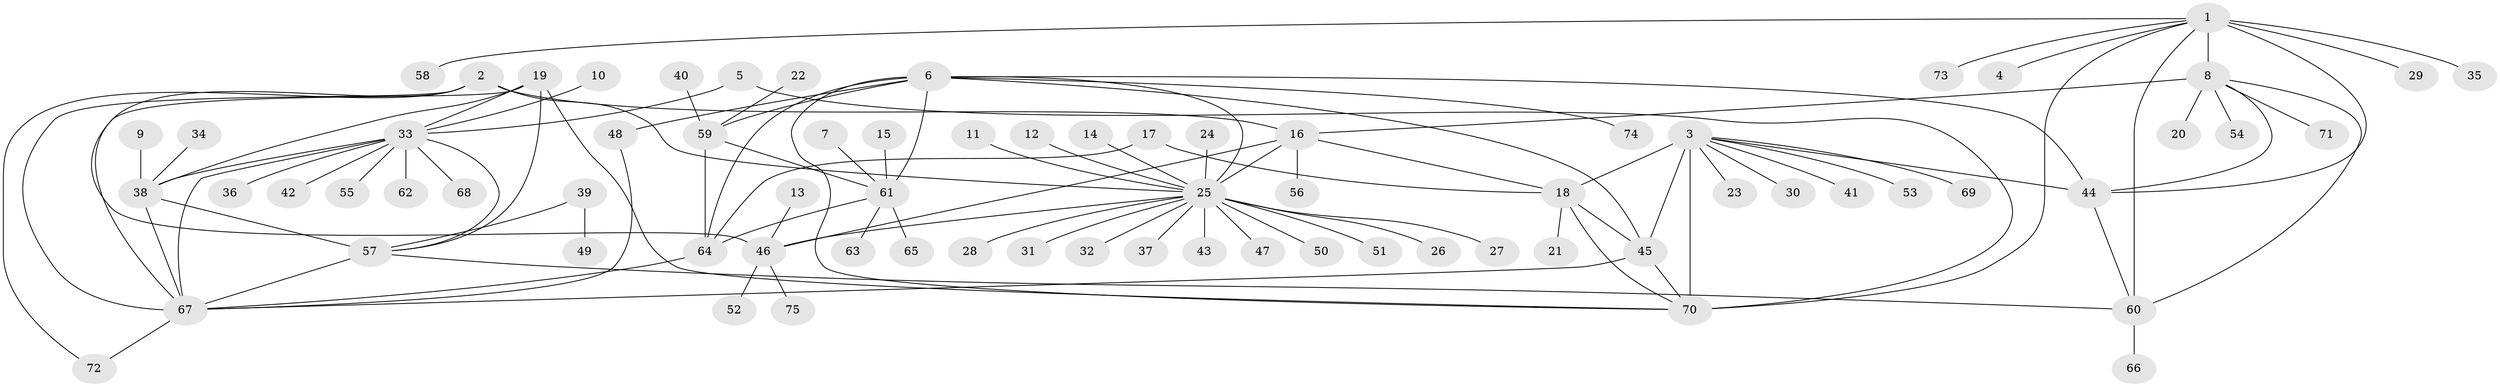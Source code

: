 // original degree distribution, {9: 0.0547945205479452, 8: 0.06164383561643835, 7: 0.0273972602739726, 10: 0.04794520547945205, 15: 0.0136986301369863, 12: 0.0136986301369863, 6: 0.00684931506849315, 11: 0.0136986301369863, 3: 0.03424657534246575, 1: 0.5684931506849316, 2: 0.1506849315068493, 4: 0.00684931506849315}
// Generated by graph-tools (version 1.1) at 2025/02/03/09/25 03:02:35]
// undirected, 75 vertices, 105 edges
graph export_dot {
graph [start="1"]
  node [color=gray90,style=filled];
  1;
  2;
  3;
  4;
  5;
  6;
  7;
  8;
  9;
  10;
  11;
  12;
  13;
  14;
  15;
  16;
  17;
  18;
  19;
  20;
  21;
  22;
  23;
  24;
  25;
  26;
  27;
  28;
  29;
  30;
  31;
  32;
  33;
  34;
  35;
  36;
  37;
  38;
  39;
  40;
  41;
  42;
  43;
  44;
  45;
  46;
  47;
  48;
  49;
  50;
  51;
  52;
  53;
  54;
  55;
  56;
  57;
  58;
  59;
  60;
  61;
  62;
  63;
  64;
  65;
  66;
  67;
  68;
  69;
  70;
  71;
  72;
  73;
  74;
  75;
  1 -- 4 [weight=1.0];
  1 -- 8 [weight=4.0];
  1 -- 29 [weight=1.0];
  1 -- 35 [weight=1.0];
  1 -- 44 [weight=4.0];
  1 -- 58 [weight=1.0];
  1 -- 60 [weight=4.0];
  1 -- 70 [weight=1.0];
  1 -- 73 [weight=1.0];
  2 -- 16 [weight=2.0];
  2 -- 25 [weight=3.0];
  2 -- 46 [weight=1.0];
  2 -- 67 [weight=1.0];
  2 -- 72 [weight=1.0];
  3 -- 18 [weight=4.0];
  3 -- 23 [weight=1.0];
  3 -- 30 [weight=1.0];
  3 -- 41 [weight=1.0];
  3 -- 44 [weight=1.0];
  3 -- 45 [weight=4.0];
  3 -- 53 [weight=1.0];
  3 -- 69 [weight=1.0];
  3 -- 70 [weight=5.0];
  5 -- 33 [weight=1.0];
  5 -- 70 [weight=1.0];
  6 -- 25 [weight=1.0];
  6 -- 44 [weight=2.0];
  6 -- 45 [weight=1.0];
  6 -- 48 [weight=1.0];
  6 -- 59 [weight=4.0];
  6 -- 61 [weight=4.0];
  6 -- 64 [weight=2.0];
  6 -- 70 [weight=1.0];
  6 -- 74 [weight=1.0];
  7 -- 61 [weight=1.0];
  8 -- 16 [weight=1.0];
  8 -- 20 [weight=1.0];
  8 -- 44 [weight=1.0];
  8 -- 54 [weight=1.0];
  8 -- 60 [weight=1.0];
  8 -- 71 [weight=1.0];
  9 -- 38 [weight=1.0];
  10 -- 33 [weight=1.0];
  11 -- 25 [weight=1.0];
  12 -- 25 [weight=1.0];
  13 -- 46 [weight=1.0];
  14 -- 25 [weight=1.0];
  15 -- 61 [weight=1.0];
  16 -- 18 [weight=1.0];
  16 -- 25 [weight=6.0];
  16 -- 46 [weight=2.0];
  16 -- 56 [weight=1.0];
  17 -- 18 [weight=1.0];
  17 -- 64 [weight=1.0];
  18 -- 21 [weight=1.0];
  18 -- 45 [weight=1.0];
  18 -- 70 [weight=1.0];
  19 -- 33 [weight=1.0];
  19 -- 38 [weight=1.0];
  19 -- 57 [weight=2.0];
  19 -- 67 [weight=2.0];
  19 -- 70 [weight=1.0];
  22 -- 59 [weight=1.0];
  24 -- 25 [weight=1.0];
  25 -- 26 [weight=1.0];
  25 -- 27 [weight=1.0];
  25 -- 28 [weight=1.0];
  25 -- 31 [weight=1.0];
  25 -- 32 [weight=1.0];
  25 -- 37 [weight=1.0];
  25 -- 43 [weight=1.0];
  25 -- 46 [weight=3.0];
  25 -- 47 [weight=1.0];
  25 -- 50 [weight=1.0];
  25 -- 51 [weight=1.0];
  33 -- 36 [weight=1.0];
  33 -- 38 [weight=1.0];
  33 -- 42 [weight=1.0];
  33 -- 55 [weight=1.0];
  33 -- 57 [weight=2.0];
  33 -- 62 [weight=1.0];
  33 -- 67 [weight=2.0];
  33 -- 68 [weight=1.0];
  34 -- 38 [weight=1.0];
  38 -- 57 [weight=2.0];
  38 -- 67 [weight=2.0];
  39 -- 49 [weight=1.0];
  39 -- 57 [weight=1.0];
  40 -- 59 [weight=1.0];
  44 -- 60 [weight=1.0];
  45 -- 67 [weight=1.0];
  45 -- 70 [weight=1.0];
  46 -- 52 [weight=1.0];
  46 -- 75 [weight=1.0];
  48 -- 67 [weight=1.0];
  57 -- 60 [weight=1.0];
  57 -- 67 [weight=4.0];
  59 -- 61 [weight=4.0];
  59 -- 64 [weight=2.0];
  60 -- 66 [weight=1.0];
  61 -- 63 [weight=1.0];
  61 -- 64 [weight=2.0];
  61 -- 65 [weight=1.0];
  64 -- 67 [weight=1.0];
  67 -- 72 [weight=1.0];
}
